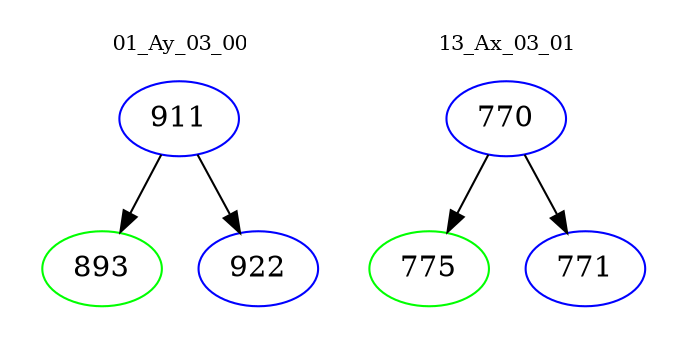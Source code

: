 digraph{
subgraph cluster_0 {
color = white
label = "01_Ay_03_00";
fontsize=10;
T0_911 [label="911", color="blue"]
T0_911 -> T0_893 [color="black"]
T0_893 [label="893", color="green"]
T0_911 -> T0_922 [color="black"]
T0_922 [label="922", color="blue"]
}
subgraph cluster_1 {
color = white
label = "13_Ax_03_01";
fontsize=10;
T1_770 [label="770", color="blue"]
T1_770 -> T1_775 [color="black"]
T1_775 [label="775", color="green"]
T1_770 -> T1_771 [color="black"]
T1_771 [label="771", color="blue"]
}
}

